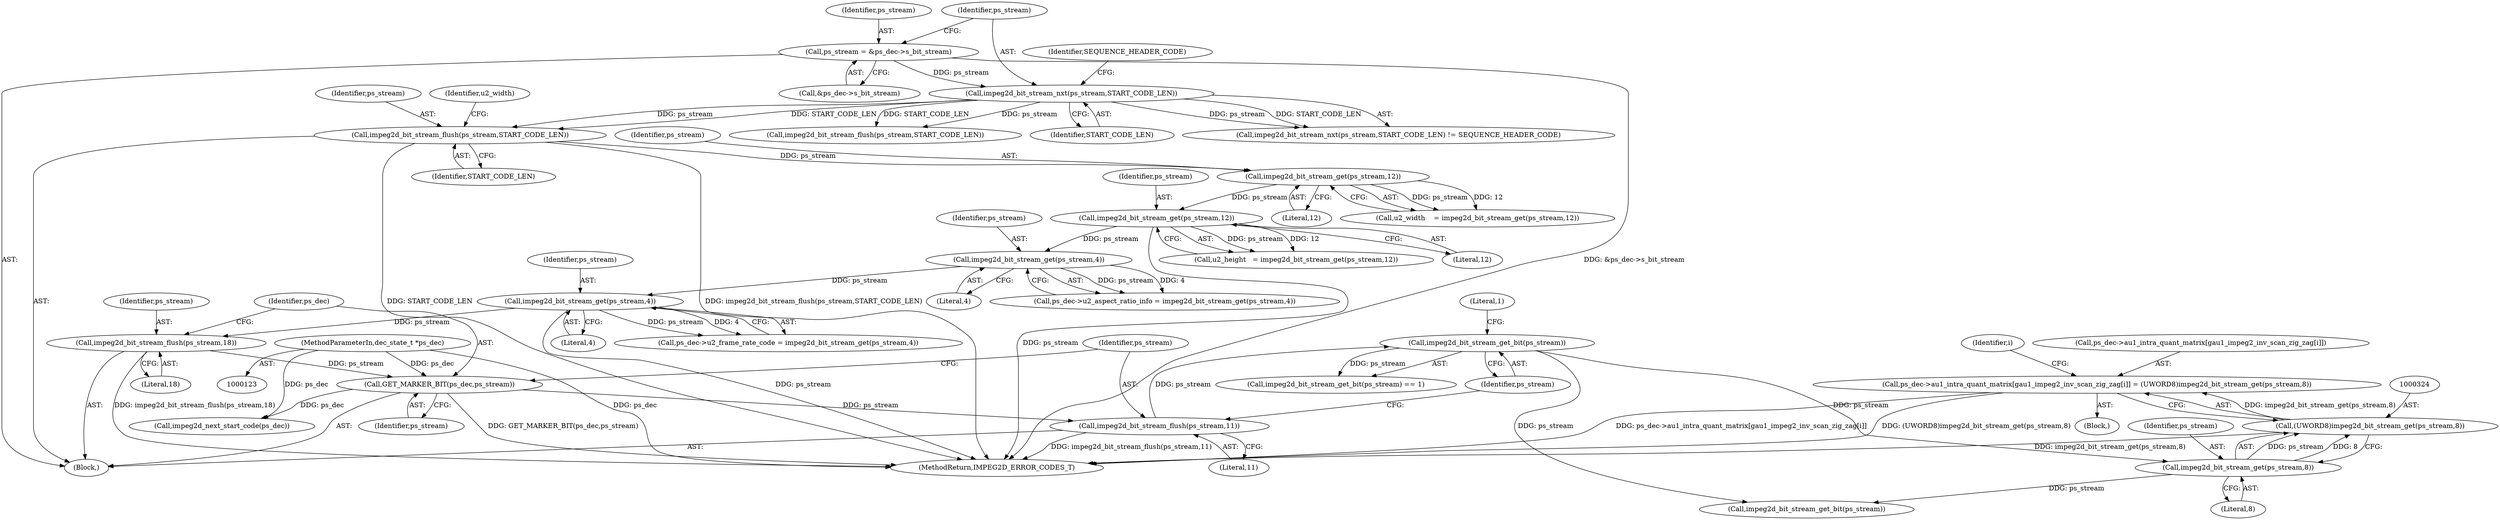 digraph "0_Android_f301cff2c1ddd880d9a2c77b22602a137519867b@array" {
"1000315" [label="(Call,ps_dec->au1_intra_quant_matrix[gau1_impeg2_inv_scan_zig_zag[i]] = (UWORD8)impeg2d_bit_stream_get(ps_stream,8))"];
"1000323" [label="(Call,(UWORD8)impeg2d_bit_stream_get(ps_stream,8))"];
"1000325" [label="(Call,impeg2d_bit_stream_get(ps_stream,8))"];
"1000300" [label="(Call,impeg2d_bit_stream_get_bit(ps_stream))"];
"1000295" [label="(Call,impeg2d_bit_stream_flush(ps_stream,11))"];
"1000292" [label="(Call,GET_MARKER_BIT(ps_dec,ps_stream))"];
"1000124" [label="(MethodParameterIn,dec_state_t *ps_dec)"];
"1000289" [label="(Call,impeg2d_bit_stream_flush(ps_stream,18))"];
"1000277" [label="(Call,impeg2d_bit_stream_get(ps_stream,4))"];
"1000270" [label="(Call,impeg2d_bit_stream_get(ps_stream,4))"];
"1000157" [label="(Call,impeg2d_bit_stream_get(ps_stream,12))"];
"1000152" [label="(Call,impeg2d_bit_stream_get(ps_stream,12))"];
"1000147" [label="(Call,impeg2d_bit_stream_flush(ps_stream,START_CODE_LEN))"];
"1000137" [label="(Call,impeg2d_bit_stream_nxt(ps_stream,START_CODE_LEN))"];
"1000127" [label="(Call,ps_stream = &ps_dec->s_bit_stream)"];
"1000300" [label="(Call,impeg2d_bit_stream_get_bit(ps_stream))"];
"1000374" [label="(Call,impeg2d_next_start_code(ps_dec))"];
"1000157" [label="(Call,impeg2d_bit_stream_get(ps_stream,12))"];
"1000138" [label="(Identifier,ps_stream)"];
"1000150" [label="(Call,u2_width    = impeg2d_bit_stream_get(ps_stream,12))"];
"1000129" [label="(Call,&ps_dec->s_bit_stream)"];
"1000128" [label="(Identifier,ps_stream)"];
"1000295" [label="(Call,impeg2d_bit_stream_flush(ps_stream,11))"];
"1000273" [label="(Call,ps_dec->u2_frame_rate_code = impeg2d_bit_stream_get(ps_stream,4))"];
"1000272" [label="(Literal,4)"];
"1000302" [label="(Literal,1)"];
"1000158" [label="(Identifier,ps_stream)"];
"1000326" [label="(Identifier,ps_stream)"];
"1000142" [label="(Call,impeg2d_bit_stream_flush(ps_stream,START_CODE_LEN))"];
"1000294" [label="(Identifier,ps_stream)"];
"1000315" [label="(Call,ps_dec->au1_intra_quant_matrix[gau1_impeg2_inv_scan_zig_zag[i]] = (UWORD8)impeg2d_bit_stream_get(ps_stream,8))"];
"1000279" [label="(Literal,4)"];
"1000155" [label="(Call,u2_height   = impeg2d_bit_stream_get(ps_stream,12))"];
"1000127" [label="(Call,ps_stream = &ps_dec->s_bit_stream)"];
"1000277" [label="(Call,impeg2d_bit_stream_get(ps_stream,4))"];
"1000271" [label="(Identifier,ps_stream)"];
"1000266" [label="(Call,ps_dec->u2_aspect_ratio_info = impeg2d_bit_stream_get(ps_stream,4))"];
"1000297" [label="(Literal,11)"];
"1000148" [label="(Identifier,ps_stream)"];
"1000136" [label="(Call,impeg2d_bit_stream_nxt(ps_stream,START_CODE_LEN) != SEQUENCE_HEADER_CODE)"];
"1000125" [label="(Block,)"];
"1000296" [label="(Identifier,ps_stream)"];
"1000291" [label="(Literal,18)"];
"1000292" [label="(Call,GET_MARKER_BIT(ps_dec,ps_stream))"];
"1000140" [label="(Identifier,SEQUENCE_HEADER_CODE)"];
"1000314" [label="(Block,)"];
"1000154" [label="(Literal,12)"];
"1000299" [label="(Call,impeg2d_bit_stream_get_bit(ps_stream) == 1)"];
"1000338" [label="(Call,impeg2d_bit_stream_get_bit(ps_stream))"];
"1000290" [label="(Identifier,ps_stream)"];
"1000159" [label="(Literal,12)"];
"1000149" [label="(Identifier,START_CODE_LEN)"];
"1000323" [label="(Call,(UWORD8)impeg2d_bit_stream_get(ps_stream,8))"];
"1000270" [label="(Call,impeg2d_bit_stream_get(ps_stream,4))"];
"1000278" [label="(Identifier,ps_stream)"];
"1000289" [label="(Call,impeg2d_bit_stream_flush(ps_stream,18))"];
"1000301" [label="(Identifier,ps_stream)"];
"1000327" [label="(Literal,8)"];
"1000313" [label="(Identifier,i)"];
"1000153" [label="(Identifier,ps_stream)"];
"1000147" [label="(Call,impeg2d_bit_stream_flush(ps_stream,START_CODE_LEN))"];
"1000325" [label="(Call,impeg2d_bit_stream_get(ps_stream,8))"];
"1000151" [label="(Identifier,u2_width)"];
"1000316" [label="(Call,ps_dec->au1_intra_quant_matrix[gau1_impeg2_inv_scan_zig_zag[i]])"];
"1000152" [label="(Call,impeg2d_bit_stream_get(ps_stream,12))"];
"1000139" [label="(Identifier,START_CODE_LEN)"];
"1000380" [label="(MethodReturn,IMPEG2D_ERROR_CODES_T)"];
"1000137" [label="(Call,impeg2d_bit_stream_nxt(ps_stream,START_CODE_LEN))"];
"1000293" [label="(Identifier,ps_dec)"];
"1000124" [label="(MethodParameterIn,dec_state_t *ps_dec)"];
"1000315" -> "1000314"  [label="AST: "];
"1000315" -> "1000323"  [label="CFG: "];
"1000316" -> "1000315"  [label="AST: "];
"1000323" -> "1000315"  [label="AST: "];
"1000313" -> "1000315"  [label="CFG: "];
"1000315" -> "1000380"  [label="DDG: ps_dec->au1_intra_quant_matrix[gau1_impeg2_inv_scan_zig_zag[i]]"];
"1000315" -> "1000380"  [label="DDG: (UWORD8)impeg2d_bit_stream_get(ps_stream,8)"];
"1000323" -> "1000315"  [label="DDG: impeg2d_bit_stream_get(ps_stream,8)"];
"1000323" -> "1000325"  [label="CFG: "];
"1000324" -> "1000323"  [label="AST: "];
"1000325" -> "1000323"  [label="AST: "];
"1000323" -> "1000380"  [label="DDG: impeg2d_bit_stream_get(ps_stream,8)"];
"1000325" -> "1000323"  [label="DDG: ps_stream"];
"1000325" -> "1000323"  [label="DDG: 8"];
"1000325" -> "1000327"  [label="CFG: "];
"1000326" -> "1000325"  [label="AST: "];
"1000327" -> "1000325"  [label="AST: "];
"1000300" -> "1000325"  [label="DDG: ps_stream"];
"1000325" -> "1000338"  [label="DDG: ps_stream"];
"1000300" -> "1000299"  [label="AST: "];
"1000300" -> "1000301"  [label="CFG: "];
"1000301" -> "1000300"  [label="AST: "];
"1000302" -> "1000300"  [label="CFG: "];
"1000300" -> "1000299"  [label="DDG: ps_stream"];
"1000295" -> "1000300"  [label="DDG: ps_stream"];
"1000300" -> "1000338"  [label="DDG: ps_stream"];
"1000295" -> "1000125"  [label="AST: "];
"1000295" -> "1000297"  [label="CFG: "];
"1000296" -> "1000295"  [label="AST: "];
"1000297" -> "1000295"  [label="AST: "];
"1000301" -> "1000295"  [label="CFG: "];
"1000295" -> "1000380"  [label="DDG: impeg2d_bit_stream_flush(ps_stream,11)"];
"1000292" -> "1000295"  [label="DDG: ps_stream"];
"1000292" -> "1000125"  [label="AST: "];
"1000292" -> "1000294"  [label="CFG: "];
"1000293" -> "1000292"  [label="AST: "];
"1000294" -> "1000292"  [label="AST: "];
"1000296" -> "1000292"  [label="CFG: "];
"1000292" -> "1000380"  [label="DDG: GET_MARKER_BIT(ps_dec,ps_stream)"];
"1000124" -> "1000292"  [label="DDG: ps_dec"];
"1000289" -> "1000292"  [label="DDG: ps_stream"];
"1000292" -> "1000374"  [label="DDG: ps_dec"];
"1000124" -> "1000123"  [label="AST: "];
"1000124" -> "1000380"  [label="DDG: ps_dec"];
"1000124" -> "1000374"  [label="DDG: ps_dec"];
"1000289" -> "1000125"  [label="AST: "];
"1000289" -> "1000291"  [label="CFG: "];
"1000290" -> "1000289"  [label="AST: "];
"1000291" -> "1000289"  [label="AST: "];
"1000293" -> "1000289"  [label="CFG: "];
"1000289" -> "1000380"  [label="DDG: impeg2d_bit_stream_flush(ps_stream,18)"];
"1000277" -> "1000289"  [label="DDG: ps_stream"];
"1000277" -> "1000273"  [label="AST: "];
"1000277" -> "1000279"  [label="CFG: "];
"1000278" -> "1000277"  [label="AST: "];
"1000279" -> "1000277"  [label="AST: "];
"1000273" -> "1000277"  [label="CFG: "];
"1000277" -> "1000380"  [label="DDG: ps_stream"];
"1000277" -> "1000273"  [label="DDG: ps_stream"];
"1000277" -> "1000273"  [label="DDG: 4"];
"1000270" -> "1000277"  [label="DDG: ps_stream"];
"1000270" -> "1000266"  [label="AST: "];
"1000270" -> "1000272"  [label="CFG: "];
"1000271" -> "1000270"  [label="AST: "];
"1000272" -> "1000270"  [label="AST: "];
"1000266" -> "1000270"  [label="CFG: "];
"1000270" -> "1000266"  [label="DDG: ps_stream"];
"1000270" -> "1000266"  [label="DDG: 4"];
"1000157" -> "1000270"  [label="DDG: ps_stream"];
"1000157" -> "1000155"  [label="AST: "];
"1000157" -> "1000159"  [label="CFG: "];
"1000158" -> "1000157"  [label="AST: "];
"1000159" -> "1000157"  [label="AST: "];
"1000155" -> "1000157"  [label="CFG: "];
"1000157" -> "1000380"  [label="DDG: ps_stream"];
"1000157" -> "1000155"  [label="DDG: ps_stream"];
"1000157" -> "1000155"  [label="DDG: 12"];
"1000152" -> "1000157"  [label="DDG: ps_stream"];
"1000152" -> "1000150"  [label="AST: "];
"1000152" -> "1000154"  [label="CFG: "];
"1000153" -> "1000152"  [label="AST: "];
"1000154" -> "1000152"  [label="AST: "];
"1000150" -> "1000152"  [label="CFG: "];
"1000152" -> "1000150"  [label="DDG: ps_stream"];
"1000152" -> "1000150"  [label="DDG: 12"];
"1000147" -> "1000152"  [label="DDG: ps_stream"];
"1000147" -> "1000125"  [label="AST: "];
"1000147" -> "1000149"  [label="CFG: "];
"1000148" -> "1000147"  [label="AST: "];
"1000149" -> "1000147"  [label="AST: "];
"1000151" -> "1000147"  [label="CFG: "];
"1000147" -> "1000380"  [label="DDG: START_CODE_LEN"];
"1000147" -> "1000380"  [label="DDG: impeg2d_bit_stream_flush(ps_stream,START_CODE_LEN)"];
"1000137" -> "1000147"  [label="DDG: ps_stream"];
"1000137" -> "1000147"  [label="DDG: START_CODE_LEN"];
"1000137" -> "1000136"  [label="AST: "];
"1000137" -> "1000139"  [label="CFG: "];
"1000138" -> "1000137"  [label="AST: "];
"1000139" -> "1000137"  [label="AST: "];
"1000140" -> "1000137"  [label="CFG: "];
"1000137" -> "1000136"  [label="DDG: ps_stream"];
"1000137" -> "1000136"  [label="DDG: START_CODE_LEN"];
"1000127" -> "1000137"  [label="DDG: ps_stream"];
"1000137" -> "1000142"  [label="DDG: ps_stream"];
"1000137" -> "1000142"  [label="DDG: START_CODE_LEN"];
"1000127" -> "1000125"  [label="AST: "];
"1000127" -> "1000129"  [label="CFG: "];
"1000128" -> "1000127"  [label="AST: "];
"1000129" -> "1000127"  [label="AST: "];
"1000138" -> "1000127"  [label="CFG: "];
"1000127" -> "1000380"  [label="DDG: &ps_dec->s_bit_stream"];
}

